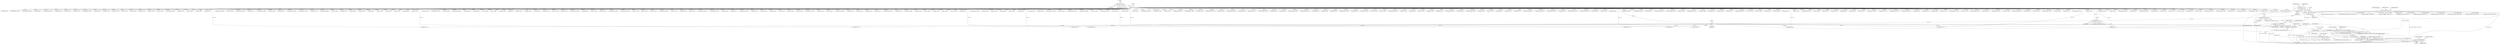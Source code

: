 digraph "0_ImageMagick_56d6e20de489113617cbbddaf41e92600a34db22@array" {
"1018053" [label="(Call,SteganoImage(msl_info->image[n], watermark, &msl_info->image[n]->exception))"];
"1017912" [label="(Call,msl_info->image[n] == (Image *) NULL)"];
"1017918" [label="(Call,(Image *) NULL)"];
"1017908" [label="(Call,(Image*) NULL)"];
"1000237" [label="(Call,(char *) NULL)"];
"1000232" [label="(Call,(const char *) NULL)"];
"1018044" [label="(Call,watermark != (Image*) NULL)"];
"1017906" [label="(Call,*\n          watermark = (Image*) NULL)"];
"1018022" [label="(Call,watermark = msl_info->image[j])"];
"1018046" [label="(Call,(Image*) NULL)"];
"1017944" [label="(Call,(const xmlChar *) NULL)"];
"1017932" [label="(Call,(const xmlChar **) NULL)"];
"1018051" [label="(Call,newImage=SteganoImage(msl_info->image[n], watermark, &msl_info->image[n]->exception))"];
"1018069" [label="(Call,newImage == (Image *) NULL)"];
"1018087" [label="(Call,msl_info->image[n]=newImage)"];
"1018081" [label="(Call,DestroyImage(msl_info->image[n]))"];
"1018075" [label="(Call,msl_info->image[n]=DestroyImage(msl_info->image[n]))"];
"1017024" [label="(Call,(const xmlChar *) NULL)"];
"1018046" [label="(Call,(Image*) NULL)"];
"1014142" [label="(Call,(char **) NULL)"];
"1018043" [label="(ControlStructure,if ( watermark != (Image*) NULL ))"];
"1010798" [label="(Call,(const xmlChar *) NULL)"];
"1017467" [label="(Call,(Image *) NULL)"];
"1015745" [label="(Call,(const xmlChar *) NULL)"];
"1017932" [label="(Call,(const xmlChar **) NULL)"];
"1000443" [label="(Call,(Image *) NULL)"];
"1018022" [label="(Call,watermark = msl_info->image[j])"];
"1018087" [label="(Call,msl_info->image[n]=newImage)"];
"1007796" [label="(Call,(char **) NULL)"];
"1016888" [label="(Call,(char **) NULL)"];
"1012032" [label="(Call,(char **) NULL)"];
"1014502" [label="(Call,(Image *) NULL)"];
"1017918" [label="(Call,(Image *) NULL)"];
"1003100" [label="(Call,(char **) NULL)"];
"1014729" [label="(Call,(const xmlChar *) NULL)"];
"1008582" [label="(Call,(const xmlChar *) NULL)"];
"1016387" [label="(Call,(char **) NULL)"];
"1016837" [label="(Call,(const xmlChar *) NULL)"];
"1000234" [label="(Identifier,NULL)"];
"1019445" [label="(Call,msl_info->image[n] == (Image *) NULL)"];
"1009820" [label="(Call,(const xmlChar *) NULL)"];
"1010587" [label="(Call,(Image *) NULL)"];
"1016133" [label="(Call,(const char *) NULL)"];
"1018024" [label="(Call,msl_info->image[j])"];
"1003342" [label="(Call,(const xmlChar *) NULL)"];
"1008856" [label="(Call,(Image *) NULL)"];
"1009117" [label="(Call,(const xmlChar *) NULL)"];
"1004334" [label="(Call,(const xmlChar *) NULL)"];
"1018021" [label="(Block,)"];
"1010545" [label="(Call,(Image *) NULL)"];
"1004476" [label="(Call,(const xmlChar *) NULL)"];
"1014438" [label="(Call,(Image *) NULL)"];
"1017930" [label="(Call,attributes == (const xmlChar **) NULL)"];
"1004223" [label="(Call,(Image *) NULL)"];
"1004443" [label="(Call,(Image *) NULL)"];
"1017911" [label="(ControlStructure,if (msl_info->image[n] == (Image *) NULL))"];
"1001578" [label="(Call,(const xmlChar *) NULL)"];
"1005702" [label="(Call,(char **) NULL)"];
"1009445" [label="(Call,(Image *) NULL)"];
"1014856" [label="(Call,(Image *) NULL)"];
"1017912" [label="(Call,msl_info->image[n] == (Image *) NULL)"];
"1001878" [label="(Call,(char **) NULL)"];
"1011909" [label="(Call,(char **) NULL)"];
"1006409" [label="(Call,(Image *) NULL)"];
"1017931" [label="(Identifier,attributes)"];
"1001942" [label="(Call,(Image *) NULL)"];
"1009559" [label="(Call,(char **) NULL)"];
"1018654" [label="(Call,(const xmlChar *) NULL)"];
"1003311" [label="(Call,(Image *) NULL)"];
"1008674" [label="(Call,(char **) NULL)"];
"1016998" [label="(Call,(Image *) NULL)"];
"1016530" [label="(Call,(Image *) NULL)"];
"1019593" [label="(Call,value != NULL)"];
"1018956" [label="(Call,(const xmlChar *) NULL)"];
"1018044" [label="(Call,watermark != (Image*) NULL)"];
"1018097" [label="(Identifier,OptionError)"];
"1018068" [label="(ControlStructure,if (newImage == (Image *) NULL))"];
"1005566" [label="(Call,(char **) NULL)"];
"1004729" [label="(Call,(const xmlChar *) NULL)"];
"1009780" [label="(Call,(Image *) NULL)"];
"1019251" [label="(Call,(const xmlChar *) NULL)"];
"1002635" [label="(Call,(Image *) NULL)"];
"1013972" [label="(Call,(Image *) NULL)"];
"1006776" [label="(Call,(const xmlChar *) NULL)"];
"1002016" [label="(Call,(const xmlChar *) NULL)"];
"1015719" [label="(Call,(Image *) NULL)"];
"1017744" [label="(Call,(const xmlChar *) NULL)"];
"1018048" [label="(Identifier,NULL)"];
"1018315" [label="(Call,msl_info->image[n] == (Image *) NULL)"];
"1008628" [label="(Call,(char **) NULL)"];
"1018781" [label="(Call,(Image *) NULL)"];
"1018082" [label="(Call,msl_info->image[n])"];
"1003476" [label="(Call,(Image *) NULL)"];
"1006368" [label="(Call,(Image *) NULL)"];
"1000279" [label="(Call,(Image *) NULL)"];
"1019173" [label="(Call,(char **) NULL)"];
"1001058" [label="(Call,(char **) NULL)"];
"1005603" [label="(Call,(char **) NULL)"];
"1018251" [label="(Call,(Image*) NULL)"];
"1016684" [label="(Call,(char **) NULL)"];
"1019225" [label="(Call,(Image *) NULL)"];
"1002948" [label="(Call,(Image *) NULL)"];
"1006241" [label="(Call,(const xmlChar *) NULL)"];
"1004306" [label="(Call,(Image *) NULL)"];
"1001756" [label="(Call,(const xmlChar *) NULL)"];
"1006857" [label="(Call,(Image *) NULL)"];
"1018023" [label="(Identifier,watermark)"];
"1003989" [label="(Call,(Image *) NULL)"];
"1012916" [label="(Call,(char *) NULL)"];
"1010015" [label="(Call,(char **) NULL)"];
"1017719" [label="(Call,(Image *) NULL)"];
"1000239" [label="(Identifier,NULL)"];
"1002451" [label="(Call,(Image *) NULL)"];
"1011200" [label="(Call,(Image *) NULL)"];
"1010393" [label="(Call,(Image *) NULL)"];
"1012993" [label="(Call,(Image *) NULL)"];
"1006330" [label="(Call,(char **) NULL)"];
"1017907" [label="(Identifier,watermark)"];
"1018075" [label="(Call,msl_info->image[n]=DestroyImage(msl_info->image[n]))"];
"1017221" [label="(Call,(Image *) NULL)"];
"1017906" [label="(Call,*\n          watermark = (Image*) NULL)"];
"1002525" [label="(Call,(const xmlChar *) NULL)"];
"1014248" [label="(Call,(Image *) NULL)"];
"1007724" [label="(Call,(char **) NULL)"];
"1014207" [label="(Call,(Image *) NULL)"];
"1007223" [label="(Call,(const xmlChar *) NULL)"];
"1013018" [label="(Call,(const xmlChar *) NULL)"];
"1017674" [label="(Call,(char **) NULL)"];
"1000936" [label="(Call,(char **) NULL)"];
"1018922" [label="(Call,msl_info->image[n] == (Image *) NULL)"];
"1006216" [label="(Call,(Image *) NULL)"];
"1018449" [label="(Call,(const xmlChar *) NULL)"];
"1009893" [label="(Call,(char **) NULL)"];
"1004956" [label="(Call,(Image *) NULL)"];
"1000959" [label="(Call,(char **) NULL)"];
"1000533" [label="(Call,(const xmlChar *) NULL)"];
"1006434" [label="(Call,(const xmlChar *) NULL)"];
"1014663" [label="(Call,(Image *) NULL)"];
"1018113" [label="(Call,(Image*) NULL)"];
"1018088" [label="(Call,msl_info->image[n])"];
"1002331" [label="(Call,(const xmlChar *) NULL)"];
"1008729" [label="(Call,(Image *) NULL)"];
"1009605" [label="(Call,(Image *) NULL)"];
"1015066" [label="(Call,(Image *) NULL)"];
"1005726" [label="(Call,(char **) NULL)"];
"1006523" [label="(Call,(char **) NULL)"];
"1006627" [label="(Call,(Image *) NULL)"];
"1018074" [label="(ControlStructure,break;)"];
"1010277" [label="(Call,(const xmlChar *) NULL)"];
"1002499" [label="(Call,(Image *) NULL)"];
"1009081" [label="(Call,(Image *) NULL)"];
"1012865" [label="(Call,(const xmlChar *) NULL)"];
"1017904" [label="(Block,)"];
"1000484" [label="(Call,(Image *) NULL)"];
"1017564" [label="(Call,(Image *) NULL)"];
"1008142" [label="(Call,(Image *) NULL)"];
"1007570" [label="(Call,(Image *) NULL)"];
"1017923" [label="(Identifier,OptionError)"];
"1014281" [label="(Call,(const xmlChar *) NULL)"];
"1016811" [label="(Call,(Image *) NULL)"];
"1019031" [label="(Call,(const char *) NULL)"];
"1018090" [label="(Identifier,msl_info)"];
"1007182" [label="(Call,(Image *) NULL)"];
"1017915" [label="(Identifier,msl_info)"];
"1009876" [label="(Call,(char **) NULL)"];
"1010252" [label="(Call,(Image *) NULL)"];
"1013695" [label="(Call,(char **) NULL)"];
"1018060" [label="(Call,&msl_info->image[n]->exception)"];
"1017833" [label="(Call,(char **) NULL)"];
"1017871" [label="(Call,(Image *) NULL)"];
"1018321" [label="(Call,(Image *) NULL)"];
"1018076" [label="(Call,msl_info->image[n])"];
"1018052" [label="(Identifier,newImage)"];
"1000230" [label="(Call,keyword=(const char *) NULL)"];
"1007668" [label="(Call,(const xmlChar *) NULL)"];
"1018051" [label="(Call,newImage=SteganoImage(msl_info->image[n], watermark, &msl_info->image[n]->exception))"];
"1019343" [label="(Call,msl_info->image[n] == (Image *) NULL)"];
"1006751" [label="(Call,(Image *) NULL)"];
"1008334" [label="(Call,(Image *) NULL)"];
"1018070" [label="(Identifier,newImage)"];
"1007621" [label="(Call,(Image *) NULL)"];
"1018094" [label="(ControlStructure,break;)"];
"1010734" [label="(Call,(char **) NULL)"];
"1015016" [label="(Call,(Image *) NULL)"];
"1018821" [label="(Call,(Image *) NULL)"];
"1013607" [label="(Call,(Image *) NULL)"];
"1018045" [label="(Identifier,watermark)"];
"1002291" [label="(Call,(Image *) NULL)"];
"1007967" [label="(Call,(const xmlChar *) NULL)"];
"1017364" [label="(Call,(char **) NULL)"];
"1011472" [label="(Call,(const xmlChar **) NULL)"];
"1000232" [label="(Call,(const char *) NULL)"];
"1002997" [label="(Call,(const xmlChar *) NULL)"];
"1013107" [label="(Call,(char **) NULL)"];
"1016555" [label="(Call,(const xmlChar *) NULL)"];
"1018078" [label="(Identifier,msl_info)"];
"1009940" [label="(Call,(char **) NULL)"];
"1019096" [label="(Call,(Image *) NULL)"];
"1018054" [label="(Call,msl_info->image[n])"];
"1011886" [label="(Call,(char **) NULL)"];
"1018928" [label="(Call,(Image *) NULL)"];
"1015669" [label="(Call,(char **) NULL)"];
"1012853" [label="(Call,(const xmlChar **) NULL)"];
"1000235" [label="(Call,value=(char *) NULL)"];
"1018069" [label="(Call,newImage == (Image *) NULL)"];
"1009965" [label="(Call,(char **) NULL)"];
"1004981" [label="(Call,(const xmlChar *) NULL)"];
"1017910" [label="(Identifier,NULL)"];
"1002709" [label="(Call,(const xmlChar *) NULL)"];
"1008246" [label="(Call,(Image *) NULL)"];
"1014003" [label="(Call,(const xmlChar *) NULL)"];
"1017913" [label="(Call,msl_info->image[n])"];
"1018623" [label="(Call,msl_info->image[n] == (Image *) NULL)"];
"1001731" [label="(Call,(Image *) NULL)"];
"1019219" [label="(Call,msl_info->image[n] == (Image *) NULL)"];
"1018059" [label="(Identifier,watermark)"];
"1005108" [label="(Call,(const xmlChar *) NULL)"];
"1015487" [label="(Call,(Image *) NULL)"];
"1003448" [label="(Call,(const char *) NULL)"];
"1000307" [label="(Call,(const xmlChar *) NULL)"];
"1001550" [label="(Call,(Image *) NULL)"];
"1018560" [label="(Call,(Image *) NULL)"];
"1018071" [label="(Call,(Image *) NULL)"];
"1019122" [label="(Call,(const xmlChar *) NULL)"];
"1019477" [label="(Call,(const xmlChar *) NULL)"];
"1005059" [label="(Call,(Image *) NULL)"];
"1001680" [label="(Call,(Image *) NULL)"];
"1012626" [label="(Call,(Image *) NULL)"];
"1014528" [label="(Call,(const xmlChar *) NULL)"];
"1015235" [label="(Call,(Image *) NULL)"];
"1003765" [label="(Call,(const char *) NULL)"];
"1001084" [label="(Call,(char **) NULL)"];
"1003943" [label="(Call,(char **) NULL)"];
"1010418" [label="(Call,(const xmlChar *) NULL)"];
"1009284" [label="(Call,(char **) NULL)"];
"1014901" [label="(Call,(Image *) NULL)"];
"1019090" [label="(Call,msl_info->image[n] == (Image *) NULL)"];
"1008651" [label="(Call,(char **) NULL)"];
"1010884" [label="(Call,(Image *) NULL)"];
"1002239" [label="(Call,(Image *) NULL)"];
"1017596" [label="(Call,(const xmlChar *) NULL)"];
"1017946" [label="(Identifier,NULL)"];
"1018029" [label="(ControlStructure,break;)"];
"1018049" [label="(Block,)"];
"1010082" [label="(Call,(Image *) NULL)"];
"1017492" [label="(Call,(const xmlChar *) NULL)"];
"1013238" [label="(Call,(Image *) NULL)"];
"1018081" [label="(Call,DestroyImage(msl_info->image[n]))"];
"1017920" [label="(Identifier,NULL)"];
"1002576" [label="(Call,(char **) NULL)"];
"1017427" [label="(Call,(Image *) NULL)"];
"1015276" [label="(Call,(Image *) NULL)"];
"1017934" [label="(Identifier,NULL)"];
"1009646" [label="(Call,(Image *) NULL)"];
"1012662" [label="(Call,(const xmlChar *) NULL)"];
"1017246" [label="(Call,(const xmlChar *) NULL)"];
"1018149" [label="(Call,(const xmlChar *) NULL)"];
"1002676" [label="(Call,(Image *) NULL)"];
"1008160" [label="(Call,(const xmlChar *) NULL)"];
"1008359" [label="(Call,(const xmlChar *) NULL)"];
"1015445" [label="(Call,(Image *) NULL)"];
"1016362" [label="(Call,(char **) NULL)"];
"1018093" [label="(Identifier,newImage)"];
"1014704" [label="(Call,(Image *) NULL)"];
"1019451" [label="(Call,(Image *) NULL)"];
"1019349" [label="(Call,(Image *) NULL)"];
"1018410" [label="(Call,msl_info->image[n] == (Image *) NULL)"];
"1011228" [label="(Call,(const xmlChar *) NULL)"];
"1013639" [label="(Call,(const xmlChar *) NULL)"];
"1004832" [label="(Call,(Image *) NULL)"];
"1010626" [label="(Call,(const xmlChar *) NULL)"];
"1013264" [label="(Call,(const xmlChar *) NULL)"];
"1018710" [label="(Call,(char **) NULL)"];
"1010110" [label="(Call,(const xmlChar *) NULL)"];
"1018815" [label="(Call,msl_info->image[n] == (Image *) NULL)"];
"1002906" [label="(Call,(Image *) NULL)"];
"1006931" [label="(Call,(Image *) NULL)"];
"1007056" [label="(Call,(Image *) NULL)"];
"1009990" [label="(Call,(char **) NULL)"];
"1003505" [label="(Call,(const xmlChar *) NULL)"];
"1012008" [label="(Call,(char **) NULL)"];
"1013764" [label="(Call,(char **) NULL)"];
"1009203" [label="(Call,(char **) NULL)"];
"1013929" [label="(Call,(Image *) NULL)"];
"1016947" [label="(Call,(Image *) NULL)"];
"1018629" [label="(Call,(Image *) NULL)"];
"1014785" [label="(Call,(char **) NULL)"];
"1017908" [label="(Call,(Image*) NULL)"];
"1018846" [label="(Call,(const xmlChar *) NULL)"];
"1015584" [label="(Call,(char **) NULL)"];
"1014978" [label="(Call,(char **) NULL)"];
"1006586" [label="(Call,(Image *) NULL)"];
"1007941" [label="(Call,(Image *) NULL)"];
"1004701" [label="(Call,(Image *) NULL)"];
"1010507" [label="(Call,(char **) NULL)"];
"1015091" [label="(Call,(const xmlChar *) NULL)"];
"1008997" [label="(Call,(const char *) NULL)"];
"1017940" [label="(Call,attributes[i] != (const xmlChar *) NULL)"];
"1008887" [label="(Call,(const xmlChar *) NULL)"];
"1009470" [label="(Call,(const xmlChar *) NULL)"];
"1016489" [label="(Call,(Image *) NULL)"];
"1016763" [label="(Call,(Image *) NULL)"];
"1017180" [label="(Call,(Image *) NULL)"];
"1000237" [label="(Call,(char *) NULL)"];
"1007821" [label="(Call,(char **) NULL)"];
"1010786" [label="(Call,(const xmlChar **) NULL)"];
"1013787" [label="(Call,(char **) NULL)"];
"1015301" [label="(Call,(const xmlChar *) NULL)"];
"1008556" [label="(Call,(Image *) NULL)"];
"1014927" [label="(Call,(const xmlChar *) NULL)"];
"1008415" [label="(Call,(char **) NULL)"];
"1019610" [label="(MethodReturn,static void)"];
"1015528" [label="(Call,(const xmlChar *) NULL)"];
"1016278" [label="(Call,(Image *) NULL)"];
"1001983" [label="(Call,(Image *) NULL)"];
"1018053" [label="(Call,SteganoImage(msl_info->image[n], watermark, &msl_info->image[n]->exception))"];
"1011483" [label="(Call,(const xmlChar *) NULL)"];
"1017944" [label="(Call,(const xmlChar *) NULL)"];
"1004660" [label="(Call,(Image *) NULL)"];
"1008486" [label="(Call,(Image *) NULL)"];
"1016306" [label="(Call,(const xmlChar *) NULL)"];
"1018416" [label="(Call,(Image *) NULL)"];
"1013153" [label="(Call,(Image *) NULL)"];
"1018053" -> "1018051"  [label="AST: "];
"1018053" -> "1018060"  [label="CFG: "];
"1018054" -> "1018053"  [label="AST: "];
"1018059" -> "1018053"  [label="AST: "];
"1018060" -> "1018053"  [label="AST: "];
"1018051" -> "1018053"  [label="CFG: "];
"1018053" -> "1019610"  [label="DDG: watermark"];
"1018053" -> "1019610"  [label="DDG: msl_info->image[n]"];
"1018053" -> "1019610"  [label="DDG: &msl_info->image[n]->exception"];
"1018053" -> "1018051"  [label="DDG: msl_info->image[n]"];
"1018053" -> "1018051"  [label="DDG: watermark"];
"1018053" -> "1018051"  [label="DDG: &msl_info->image[n]->exception"];
"1017912" -> "1018053"  [label="DDG: msl_info->image[n]"];
"1018044" -> "1018053"  [label="DDG: watermark"];
"1018053" -> "1018081"  [label="DDG: msl_info->image[n]"];
"1017912" -> "1017911"  [label="AST: "];
"1017912" -> "1017918"  [label="CFG: "];
"1017913" -> "1017912"  [label="AST: "];
"1017918" -> "1017912"  [label="AST: "];
"1017923" -> "1017912"  [label="CFG: "];
"1017931" -> "1017912"  [label="CFG: "];
"1017912" -> "1019610"  [label="DDG: msl_info->image[n]"];
"1017912" -> "1019610"  [label="DDG: msl_info->image[n] == (Image *) NULL"];
"1017912" -> "1019610"  [label="DDG: (Image *) NULL"];
"1017918" -> "1017912"  [label="DDG: NULL"];
"1017912" -> "1018315"  [label="DDG: msl_info->image[n]"];
"1017912" -> "1018410"  [label="DDG: msl_info->image[n]"];
"1017912" -> "1018623"  [label="DDG: msl_info->image[n]"];
"1017912" -> "1018815"  [label="DDG: msl_info->image[n]"];
"1017912" -> "1018922"  [label="DDG: msl_info->image[n]"];
"1017912" -> "1019090"  [label="DDG: msl_info->image[n]"];
"1017912" -> "1019219"  [label="DDG: msl_info->image[n]"];
"1017912" -> "1019343"  [label="DDG: msl_info->image[n]"];
"1017912" -> "1019445"  [label="DDG: msl_info->image[n]"];
"1017918" -> "1017920"  [label="CFG: "];
"1017919" -> "1017918"  [label="AST: "];
"1017920" -> "1017918"  [label="AST: "];
"1017908" -> "1017918"  [label="DDG: NULL"];
"1017918" -> "1017932"  [label="DDG: NULL"];
"1017918" -> "1019593"  [label="DDG: NULL"];
"1017908" -> "1017906"  [label="AST: "];
"1017908" -> "1017910"  [label="CFG: "];
"1017909" -> "1017908"  [label="AST: "];
"1017910" -> "1017908"  [label="AST: "];
"1017906" -> "1017908"  [label="CFG: "];
"1017908" -> "1017906"  [label="DDG: NULL"];
"1000237" -> "1017908"  [label="DDG: NULL"];
"1000237" -> "1000235"  [label="AST: "];
"1000237" -> "1000239"  [label="CFG: "];
"1000238" -> "1000237"  [label="AST: "];
"1000239" -> "1000237"  [label="AST: "];
"1000235" -> "1000237"  [label="CFG: "];
"1000237" -> "1000235"  [label="DDG: NULL"];
"1000232" -> "1000237"  [label="DDG: NULL"];
"1000237" -> "1000279"  [label="DDG: NULL"];
"1000237" -> "1000307"  [label="DDG: NULL"];
"1000237" -> "1000443"  [label="DDG: NULL"];
"1000237" -> "1000484"  [label="DDG: NULL"];
"1000237" -> "1000533"  [label="DDG: NULL"];
"1000237" -> "1000936"  [label="DDG: NULL"];
"1000237" -> "1000959"  [label="DDG: NULL"];
"1000237" -> "1001058"  [label="DDG: NULL"];
"1000237" -> "1001084"  [label="DDG: NULL"];
"1000237" -> "1001550"  [label="DDG: NULL"];
"1000237" -> "1001578"  [label="DDG: NULL"];
"1000237" -> "1001680"  [label="DDG: NULL"];
"1000237" -> "1001731"  [label="DDG: NULL"];
"1000237" -> "1001756"  [label="DDG: NULL"];
"1000237" -> "1001878"  [label="DDG: NULL"];
"1000237" -> "1001942"  [label="DDG: NULL"];
"1000237" -> "1001983"  [label="DDG: NULL"];
"1000237" -> "1002016"  [label="DDG: NULL"];
"1000237" -> "1002239"  [label="DDG: NULL"];
"1000237" -> "1002291"  [label="DDG: NULL"];
"1000237" -> "1002331"  [label="DDG: NULL"];
"1000237" -> "1002451"  [label="DDG: NULL"];
"1000237" -> "1002499"  [label="DDG: NULL"];
"1000237" -> "1002525"  [label="DDG: NULL"];
"1000237" -> "1002576"  [label="DDG: NULL"];
"1000237" -> "1002635"  [label="DDG: NULL"];
"1000237" -> "1002676"  [label="DDG: NULL"];
"1000237" -> "1002709"  [label="DDG: NULL"];
"1000237" -> "1002906"  [label="DDG: NULL"];
"1000237" -> "1002948"  [label="DDG: NULL"];
"1000237" -> "1002997"  [label="DDG: NULL"];
"1000237" -> "1003100"  [label="DDG: NULL"];
"1000237" -> "1003311"  [label="DDG: NULL"];
"1000237" -> "1003342"  [label="DDG: NULL"];
"1000237" -> "1003448"  [label="DDG: NULL"];
"1000237" -> "1003476"  [label="DDG: NULL"];
"1000237" -> "1003505"  [label="DDG: NULL"];
"1000237" -> "1003765"  [label="DDG: NULL"];
"1000237" -> "1003943"  [label="DDG: NULL"];
"1000237" -> "1003989"  [label="DDG: NULL"];
"1000237" -> "1004223"  [label="DDG: NULL"];
"1000237" -> "1004306"  [label="DDG: NULL"];
"1000237" -> "1004334"  [label="DDG: NULL"];
"1000237" -> "1004443"  [label="DDG: NULL"];
"1000237" -> "1004476"  [label="DDG: NULL"];
"1000237" -> "1004660"  [label="DDG: NULL"];
"1000237" -> "1004701"  [label="DDG: NULL"];
"1000237" -> "1004729"  [label="DDG: NULL"];
"1000237" -> "1004832"  [label="DDG: NULL"];
"1000237" -> "1004956"  [label="DDG: NULL"];
"1000237" -> "1004981"  [label="DDG: NULL"];
"1000237" -> "1005059"  [label="DDG: NULL"];
"1000237" -> "1005108"  [label="DDG: NULL"];
"1000237" -> "1005566"  [label="DDG: NULL"];
"1000237" -> "1005603"  [label="DDG: NULL"];
"1000237" -> "1005702"  [label="DDG: NULL"];
"1000237" -> "1005726"  [label="DDG: NULL"];
"1000237" -> "1006216"  [label="DDG: NULL"];
"1000237" -> "1006241"  [label="DDG: NULL"];
"1000237" -> "1006330"  [label="DDG: NULL"];
"1000237" -> "1006368"  [label="DDG: NULL"];
"1000237" -> "1006409"  [label="DDG: NULL"];
"1000237" -> "1006434"  [label="DDG: NULL"];
"1000237" -> "1006523"  [label="DDG: NULL"];
"1000237" -> "1006586"  [label="DDG: NULL"];
"1000237" -> "1006627"  [label="DDG: NULL"];
"1000237" -> "1006751"  [label="DDG: NULL"];
"1000237" -> "1006776"  [label="DDG: NULL"];
"1000237" -> "1006857"  [label="DDG: NULL"];
"1000237" -> "1006931"  [label="DDG: NULL"];
"1000237" -> "1007056"  [label="DDG: NULL"];
"1000237" -> "1007182"  [label="DDG: NULL"];
"1000237" -> "1007223"  [label="DDG: NULL"];
"1000237" -> "1007570"  [label="DDG: NULL"];
"1000237" -> "1007621"  [label="DDG: NULL"];
"1000237" -> "1007668"  [label="DDG: NULL"];
"1000237" -> "1007724"  [label="DDG: NULL"];
"1000237" -> "1007796"  [label="DDG: NULL"];
"1000237" -> "1007821"  [label="DDG: NULL"];
"1000237" -> "1007941"  [label="DDG: NULL"];
"1000237" -> "1007967"  [label="DDG: NULL"];
"1000237" -> "1008142"  [label="DDG: NULL"];
"1000237" -> "1008160"  [label="DDG: NULL"];
"1000237" -> "1008246"  [label="DDG: NULL"];
"1000237" -> "1008334"  [label="DDG: NULL"];
"1000237" -> "1008359"  [label="DDG: NULL"];
"1000237" -> "1008415"  [label="DDG: NULL"];
"1000237" -> "1008486"  [label="DDG: NULL"];
"1000237" -> "1008556"  [label="DDG: NULL"];
"1000237" -> "1008582"  [label="DDG: NULL"];
"1000237" -> "1008628"  [label="DDG: NULL"];
"1000237" -> "1008651"  [label="DDG: NULL"];
"1000237" -> "1008674"  [label="DDG: NULL"];
"1000237" -> "1008729"  [label="DDG: NULL"];
"1000237" -> "1008856"  [label="DDG: NULL"];
"1000237" -> "1008887"  [label="DDG: NULL"];
"1000237" -> "1008997"  [label="DDG: NULL"];
"1000237" -> "1009081"  [label="DDG: NULL"];
"1000237" -> "1009117"  [label="DDG: NULL"];
"1000237" -> "1009203"  [label="DDG: NULL"];
"1000237" -> "1009284"  [label="DDG: NULL"];
"1000237" -> "1009445"  [label="DDG: NULL"];
"1000237" -> "1009470"  [label="DDG: NULL"];
"1000237" -> "1009559"  [label="DDG: NULL"];
"1000237" -> "1009605"  [label="DDG: NULL"];
"1000237" -> "1009646"  [label="DDG: NULL"];
"1000237" -> "1009780"  [label="DDG: NULL"];
"1000237" -> "1009820"  [label="DDG: NULL"];
"1000237" -> "1009876"  [label="DDG: NULL"];
"1000237" -> "1009893"  [label="DDG: NULL"];
"1000237" -> "1009940"  [label="DDG: NULL"];
"1000237" -> "1009965"  [label="DDG: NULL"];
"1000237" -> "1009990"  [label="DDG: NULL"];
"1000237" -> "1010015"  [label="DDG: NULL"];
"1000237" -> "1010082"  [label="DDG: NULL"];
"1000237" -> "1010110"  [label="DDG: NULL"];
"1000237" -> "1010252"  [label="DDG: NULL"];
"1000237" -> "1010277"  [label="DDG: NULL"];
"1000237" -> "1010393"  [label="DDG: NULL"];
"1000237" -> "1010418"  [label="DDG: NULL"];
"1000237" -> "1010507"  [label="DDG: NULL"];
"1000237" -> "1010545"  [label="DDG: NULL"];
"1000237" -> "1010587"  [label="DDG: NULL"];
"1000237" -> "1010626"  [label="DDG: NULL"];
"1000237" -> "1010734"  [label="DDG: NULL"];
"1000237" -> "1010786"  [label="DDG: NULL"];
"1000237" -> "1010798"  [label="DDG: NULL"];
"1000237" -> "1010884"  [label="DDG: NULL"];
"1000237" -> "1011200"  [label="DDG: NULL"];
"1000237" -> "1011228"  [label="DDG: NULL"];
"1000237" -> "1011472"  [label="DDG: NULL"];
"1000237" -> "1011483"  [label="DDG: NULL"];
"1000237" -> "1011886"  [label="DDG: NULL"];
"1000237" -> "1011909"  [label="DDG: NULL"];
"1000237" -> "1012008"  [label="DDG: NULL"];
"1000237" -> "1012032"  [label="DDG: NULL"];
"1000237" -> "1012626"  [label="DDG: NULL"];
"1000237" -> "1012662"  [label="DDG: NULL"];
"1000237" -> "1012853"  [label="DDG: NULL"];
"1000237" -> "1012865"  [label="DDG: NULL"];
"1000237" -> "1012916"  [label="DDG: NULL"];
"1000237" -> "1012993"  [label="DDG: NULL"];
"1000237" -> "1013018"  [label="DDG: NULL"];
"1000237" -> "1013107"  [label="DDG: NULL"];
"1000237" -> "1013153"  [label="DDG: NULL"];
"1000237" -> "1013238"  [label="DDG: NULL"];
"1000237" -> "1013264"  [label="DDG: NULL"];
"1000237" -> "1013607"  [label="DDG: NULL"];
"1000237" -> "1013639"  [label="DDG: NULL"];
"1000237" -> "1013695"  [label="DDG: NULL"];
"1000237" -> "1013764"  [label="DDG: NULL"];
"1000237" -> "1013787"  [label="DDG: NULL"];
"1000237" -> "1013929"  [label="DDG: NULL"];
"1000237" -> "1013972"  [label="DDG: NULL"];
"1000237" -> "1014003"  [label="DDG: NULL"];
"1000237" -> "1014142"  [label="DDG: NULL"];
"1000237" -> "1014207"  [label="DDG: NULL"];
"1000237" -> "1014248"  [label="DDG: NULL"];
"1000237" -> "1014281"  [label="DDG: NULL"];
"1000237" -> "1014438"  [label="DDG: NULL"];
"1000237" -> "1014502"  [label="DDG: NULL"];
"1000237" -> "1014528"  [label="DDG: NULL"];
"1000237" -> "1014663"  [label="DDG: NULL"];
"1000237" -> "1014704"  [label="DDG: NULL"];
"1000237" -> "1014729"  [label="DDG: NULL"];
"1000237" -> "1014785"  [label="DDG: NULL"];
"1000237" -> "1014856"  [label="DDG: NULL"];
"1000237" -> "1014901"  [label="DDG: NULL"];
"1000237" -> "1014927"  [label="DDG: NULL"];
"1000237" -> "1014978"  [label="DDG: NULL"];
"1000237" -> "1015016"  [label="DDG: NULL"];
"1000237" -> "1015066"  [label="DDG: NULL"];
"1000237" -> "1015091"  [label="DDG: NULL"];
"1000237" -> "1015235"  [label="DDG: NULL"];
"1000237" -> "1015276"  [label="DDG: NULL"];
"1000237" -> "1015301"  [label="DDG: NULL"];
"1000237" -> "1015445"  [label="DDG: NULL"];
"1000237" -> "1015487"  [label="DDG: NULL"];
"1000237" -> "1015528"  [label="DDG: NULL"];
"1000237" -> "1015584"  [label="DDG: NULL"];
"1000237" -> "1015669"  [label="DDG: NULL"];
"1000237" -> "1015719"  [label="DDG: NULL"];
"1000237" -> "1015745"  [label="DDG: NULL"];
"1000237" -> "1016133"  [label="DDG: NULL"];
"1000237" -> "1016278"  [label="DDG: NULL"];
"1000237" -> "1016306"  [label="DDG: NULL"];
"1000237" -> "1016362"  [label="DDG: NULL"];
"1000237" -> "1016387"  [label="DDG: NULL"];
"1000237" -> "1016489"  [label="DDG: NULL"];
"1000237" -> "1016530"  [label="DDG: NULL"];
"1000237" -> "1016555"  [label="DDG: NULL"];
"1000237" -> "1016684"  [label="DDG: NULL"];
"1000237" -> "1016763"  [label="DDG: NULL"];
"1000237" -> "1016811"  [label="DDG: NULL"];
"1000237" -> "1016837"  [label="DDG: NULL"];
"1000237" -> "1016888"  [label="DDG: NULL"];
"1000237" -> "1016947"  [label="DDG: NULL"];
"1000237" -> "1016998"  [label="DDG: NULL"];
"1000237" -> "1017024"  [label="DDG: NULL"];
"1000237" -> "1017180"  [label="DDG: NULL"];
"1000237" -> "1017221"  [label="DDG: NULL"];
"1000237" -> "1017246"  [label="DDG: NULL"];
"1000237" -> "1017364"  [label="DDG: NULL"];
"1000237" -> "1017427"  [label="DDG: NULL"];
"1000237" -> "1017467"  [label="DDG: NULL"];
"1000237" -> "1017492"  [label="DDG: NULL"];
"1000237" -> "1017564"  [label="DDG: NULL"];
"1000237" -> "1017596"  [label="DDG: NULL"];
"1000237" -> "1017674"  [label="DDG: NULL"];
"1000237" -> "1017719"  [label="DDG: NULL"];
"1000237" -> "1017744"  [label="DDG: NULL"];
"1000237" -> "1017833"  [label="DDG: NULL"];
"1000237" -> "1017871"  [label="DDG: NULL"];
"1000237" -> "1017944"  [label="DDG: NULL"];
"1000237" -> "1018046"  [label="DDG: NULL"];
"1000237" -> "1018113"  [label="DDG: NULL"];
"1000237" -> "1018149"  [label="DDG: NULL"];
"1000237" -> "1018251"  [label="DDG: NULL"];
"1000237" -> "1018321"  [label="DDG: NULL"];
"1000237" -> "1018416"  [label="DDG: NULL"];
"1000237" -> "1018449"  [label="DDG: NULL"];
"1000237" -> "1018560"  [label="DDG: NULL"];
"1000237" -> "1018629"  [label="DDG: NULL"];
"1000237" -> "1018654"  [label="DDG: NULL"];
"1000237" -> "1018710"  [label="DDG: NULL"];
"1000237" -> "1018781"  [label="DDG: NULL"];
"1000237" -> "1018821"  [label="DDG: NULL"];
"1000237" -> "1018846"  [label="DDG: NULL"];
"1000237" -> "1018928"  [label="DDG: NULL"];
"1000237" -> "1018956"  [label="DDG: NULL"];
"1000237" -> "1019031"  [label="DDG: NULL"];
"1000237" -> "1019096"  [label="DDG: NULL"];
"1000237" -> "1019122"  [label="DDG: NULL"];
"1000237" -> "1019173"  [label="DDG: NULL"];
"1000237" -> "1019225"  [label="DDG: NULL"];
"1000237" -> "1019251"  [label="DDG: NULL"];
"1000237" -> "1019349"  [label="DDG: NULL"];
"1000237" -> "1019451"  [label="DDG: NULL"];
"1000237" -> "1019477"  [label="DDG: NULL"];
"1000237" -> "1019593"  [label="DDG: NULL"];
"1000232" -> "1000230"  [label="AST: "];
"1000232" -> "1000234"  [label="CFG: "];
"1000233" -> "1000232"  [label="AST: "];
"1000234" -> "1000232"  [label="AST: "];
"1000230" -> "1000232"  [label="CFG: "];
"1000232" -> "1000230"  [label="DDG: NULL"];
"1018044" -> "1018043"  [label="AST: "];
"1018044" -> "1018046"  [label="CFG: "];
"1018045" -> "1018044"  [label="AST: "];
"1018046" -> "1018044"  [label="AST: "];
"1018052" -> "1018044"  [label="CFG: "];
"1018097" -> "1018044"  [label="CFG: "];
"1018044" -> "1019610"  [label="DDG: watermark != (Image*) NULL"];
"1018044" -> "1019610"  [label="DDG: (Image*) NULL"];
"1018044" -> "1019610"  [label="DDG: watermark"];
"1017906" -> "1018044"  [label="DDG: watermark"];
"1018022" -> "1018044"  [label="DDG: watermark"];
"1018046" -> "1018044"  [label="DDG: NULL"];
"1017906" -> "1017904"  [label="AST: "];
"1017907" -> "1017906"  [label="AST: "];
"1017915" -> "1017906"  [label="CFG: "];
"1017906" -> "1019610"  [label="DDG: watermark"];
"1017906" -> "1019610"  [label="DDG: (Image*) NULL"];
"1018022" -> "1018021"  [label="AST: "];
"1018022" -> "1018024"  [label="CFG: "];
"1018023" -> "1018022"  [label="AST: "];
"1018024" -> "1018022"  [label="AST: "];
"1018029" -> "1018022"  [label="CFG: "];
"1018022" -> "1019610"  [label="DDG: msl_info->image[j]"];
"1018022" -> "1019610"  [label="DDG: watermark"];
"1018046" -> "1018048"  [label="CFG: "];
"1018047" -> "1018046"  [label="AST: "];
"1018048" -> "1018046"  [label="AST: "];
"1017944" -> "1018046"  [label="DDG: NULL"];
"1018046" -> "1018071"  [label="DDG: NULL"];
"1018046" -> "1018321"  [label="DDG: NULL"];
"1018046" -> "1018416"  [label="DDG: NULL"];
"1018046" -> "1018629"  [label="DDG: NULL"];
"1018046" -> "1018821"  [label="DDG: NULL"];
"1018046" -> "1018928"  [label="DDG: NULL"];
"1018046" -> "1019096"  [label="DDG: NULL"];
"1018046" -> "1019225"  [label="DDG: NULL"];
"1018046" -> "1019349"  [label="DDG: NULL"];
"1018046" -> "1019451"  [label="DDG: NULL"];
"1018046" -> "1019593"  [label="DDG: NULL"];
"1017944" -> "1017940"  [label="AST: "];
"1017944" -> "1017946"  [label="CFG: "];
"1017945" -> "1017944"  [label="AST: "];
"1017946" -> "1017944"  [label="AST: "];
"1017940" -> "1017944"  [label="CFG: "];
"1017944" -> "1017940"  [label="DDG: NULL"];
"1017932" -> "1017944"  [label="DDG: NULL"];
"1017944" -> "1019593"  [label="DDG: NULL"];
"1017932" -> "1017930"  [label="AST: "];
"1017932" -> "1017934"  [label="CFG: "];
"1017933" -> "1017932"  [label="AST: "];
"1017934" -> "1017932"  [label="AST: "];
"1017930" -> "1017932"  [label="CFG: "];
"1017932" -> "1017930"  [label="DDG: NULL"];
"1017932" -> "1019593"  [label="DDG: NULL"];
"1018051" -> "1018049"  [label="AST: "];
"1018052" -> "1018051"  [label="AST: "];
"1018070" -> "1018051"  [label="CFG: "];
"1018051" -> "1019610"  [label="DDG: SteganoImage(msl_info->image[n], watermark, &msl_info->image[n]->exception)"];
"1018051" -> "1018069"  [label="DDG: newImage"];
"1018069" -> "1018068"  [label="AST: "];
"1018069" -> "1018071"  [label="CFG: "];
"1018070" -> "1018069"  [label="AST: "];
"1018071" -> "1018069"  [label="AST: "];
"1018074" -> "1018069"  [label="CFG: "];
"1018078" -> "1018069"  [label="CFG: "];
"1018069" -> "1019610"  [label="DDG: newImage == (Image *) NULL"];
"1018069" -> "1019610"  [label="DDG: newImage"];
"1018069" -> "1019610"  [label="DDG: (Image *) NULL"];
"1018071" -> "1018069"  [label="DDG: NULL"];
"1018069" -> "1018087"  [label="DDG: newImage"];
"1018087" -> "1018049"  [label="AST: "];
"1018087" -> "1018093"  [label="CFG: "];
"1018088" -> "1018087"  [label="AST: "];
"1018093" -> "1018087"  [label="AST: "];
"1018094" -> "1018087"  [label="CFG: "];
"1018087" -> "1019610"  [label="DDG: msl_info->image[n]"];
"1018087" -> "1019610"  [label="DDG: newImage"];
"1018081" -> "1018075"  [label="AST: "];
"1018081" -> "1018082"  [label="CFG: "];
"1018082" -> "1018081"  [label="AST: "];
"1018075" -> "1018081"  [label="CFG: "];
"1018081" -> "1018075"  [label="DDG: msl_info->image[n]"];
"1018075" -> "1018049"  [label="AST: "];
"1018076" -> "1018075"  [label="AST: "];
"1018090" -> "1018075"  [label="CFG: "];
"1018075" -> "1019610"  [label="DDG: DestroyImage(msl_info->image[n])"];
}

